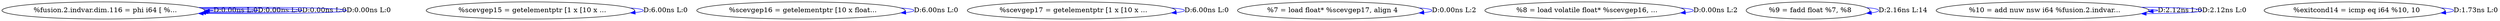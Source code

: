 digraph {
Node0x29b20f0[label="  %fusion.2.indvar.dim.116 = phi i64 [ %..."];
Node0x29b20f0 -> Node0x29b20f0[label="D:0.00ns L:0",color=blue];
Node0x29b20f0 -> Node0x29b20f0[label="D:0.00ns L:0",color=blue];
Node0x29b20f0 -> Node0x29b20f0[label="D:0.00ns L:0",color=blue];
Node0x29b20f0 -> Node0x29b20f0[label="D:0.00ns L:0",color=blue];
Node0x29b21d0[label="  %scevgep15 = getelementptr [1 x [10 x ..."];
Node0x29b21d0 -> Node0x29b21d0[label="D:6.00ns L:0",color=blue];
Node0x29b22b0[label="  %scevgep16 = getelementptr [10 x float..."];
Node0x29b22b0 -> Node0x29b22b0[label="D:6.00ns L:0",color=blue];
Node0x29b2390[label="  %scevgep17 = getelementptr [1 x [10 x ..."];
Node0x29b2390 -> Node0x29b2390[label="D:6.00ns L:0",color=blue];
Node0x29b2470[label="  %7 = load float* %scevgep17, align 4"];
Node0x29b2470 -> Node0x29b2470[label="D:0.00ns L:2",color=blue];
Node0x29b2550[label="  %8 = load volatile float* %scevgep16, ..."];
Node0x29b2550 -> Node0x29b2550[label="D:0.00ns L:2",color=blue];
Node0x29b2630[label="  %9 = fadd float %7, %8"];
Node0x29b2630 -> Node0x29b2630[label="D:2.16ns L:14",color=blue];
Node0x29b27f0[label="  %10 = add nuw nsw i64 %fusion.2.indvar..."];
Node0x29b27f0 -> Node0x29b27f0[label="D:2.12ns L:0",color=blue];
Node0x29b27f0 -> Node0x29b27f0[label="D:2.12ns L:0",color=blue];
Node0x29b28d0[label="  %exitcond14 = icmp eq i64 %10, 10"];
Node0x29b28d0 -> Node0x29b28d0[label="D:1.73ns L:0",color=blue];
}
